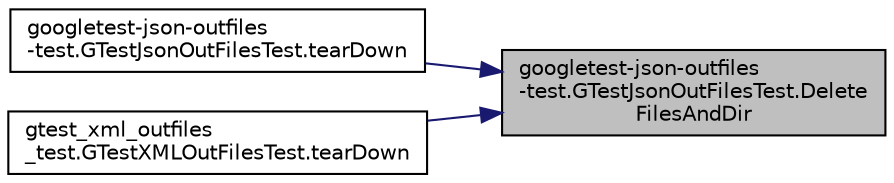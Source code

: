 digraph "googletest-json-outfiles-test.GTestJsonOutFilesTest.DeleteFilesAndDir"
{
 // LATEX_PDF_SIZE
  bgcolor="transparent";
  edge [fontname="Helvetica",fontsize="10",labelfontname="Helvetica",labelfontsize="10"];
  node [fontname="Helvetica",fontsize="10",shape=record];
  rankdir="RL";
  Node1 [label="googletest-json-outfiles\l-test.GTestJsonOutFilesTest.Delete\lFilesAndDir",height=0.2,width=0.4,color="black", fillcolor="grey75", style="filled", fontcolor="black",tooltip=" "];
  Node1 -> Node2 [dir="back",color="midnightblue",fontsize="10",style="solid",fontname="Helvetica"];
  Node2 [label="googletest-json-outfiles\l-test.GTestJsonOutFilesTest.tearDown",height=0.2,width=0.4,color="black",URL="$classgoogletest-json-outfiles-test_1_1GTestJsonOutFilesTest.html#a26ac17ebec0c197135a217794e11ce58",tooltip=" "];
  Node1 -> Node3 [dir="back",color="midnightblue",fontsize="10",style="solid",fontname="Helvetica"];
  Node3 [label="gtest_xml_outfiles\l_test.GTestXMLOutFilesTest.tearDown",height=0.2,width=0.4,color="black",URL="$classgtest__xml__outfiles__test_1_1GTestXMLOutFilesTest.html#a49d1d410370ba8a3cfcc281eaadb5706",tooltip=" "];
}
